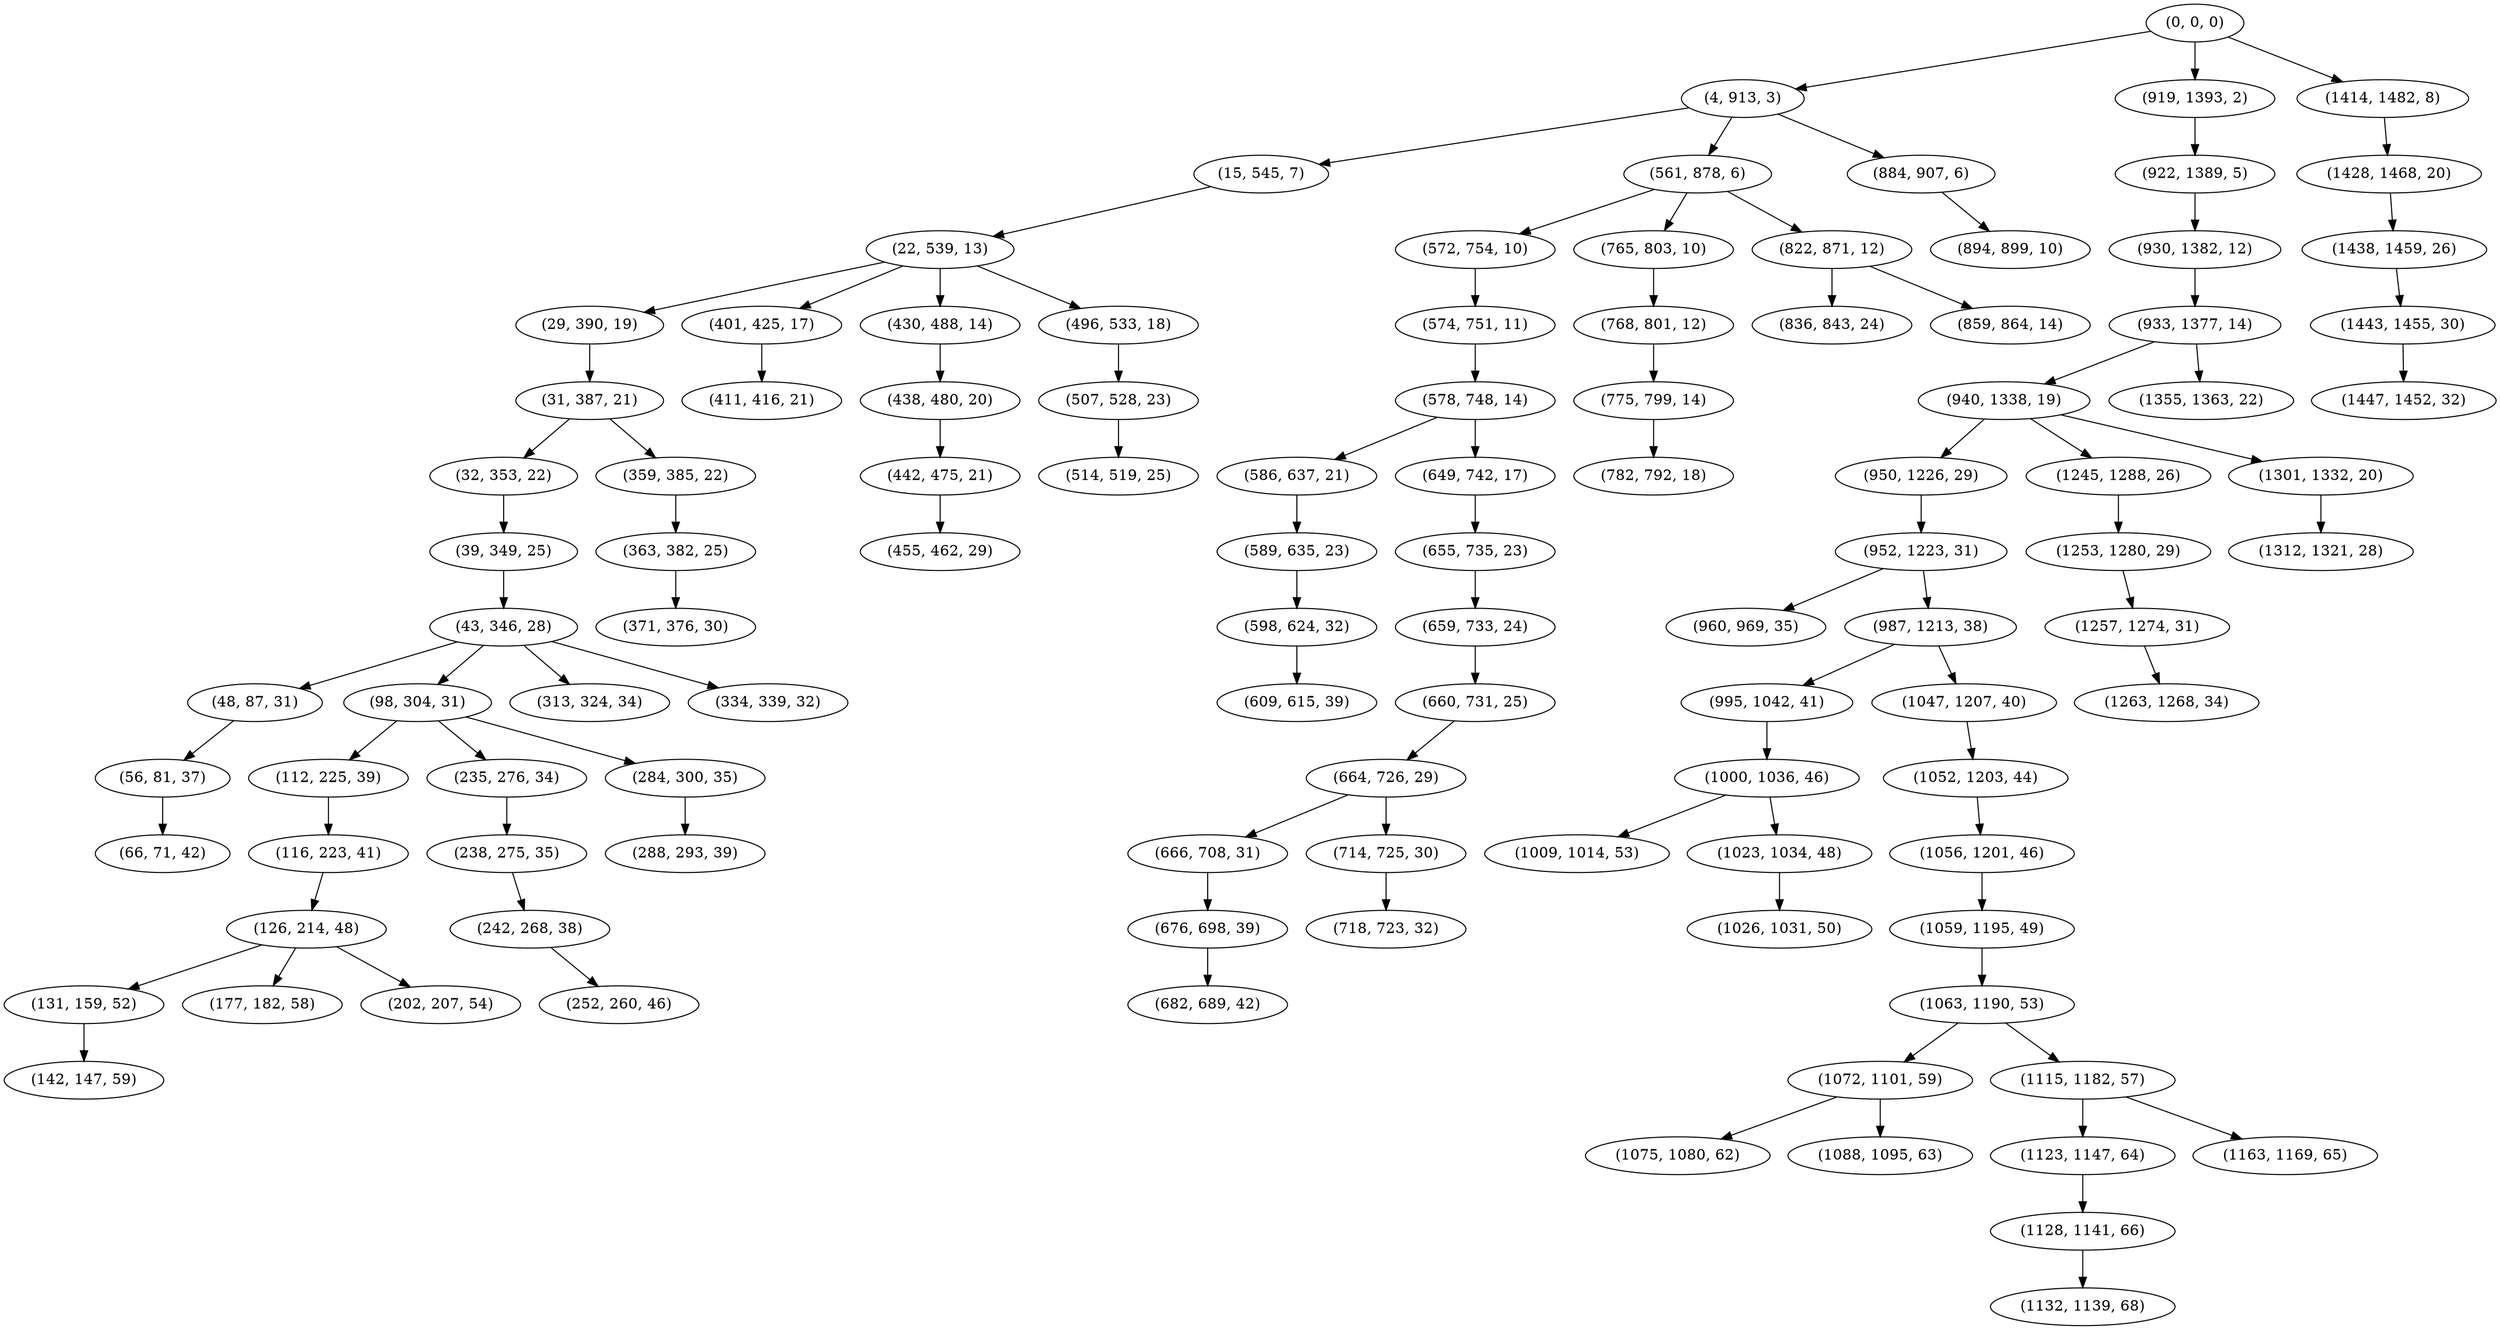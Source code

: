 digraph tree {
    "(0, 0, 0)";
    "(4, 913, 3)";
    "(15, 545, 7)";
    "(22, 539, 13)";
    "(29, 390, 19)";
    "(31, 387, 21)";
    "(32, 353, 22)";
    "(39, 349, 25)";
    "(43, 346, 28)";
    "(48, 87, 31)";
    "(56, 81, 37)";
    "(66, 71, 42)";
    "(98, 304, 31)";
    "(112, 225, 39)";
    "(116, 223, 41)";
    "(126, 214, 48)";
    "(131, 159, 52)";
    "(142, 147, 59)";
    "(177, 182, 58)";
    "(202, 207, 54)";
    "(235, 276, 34)";
    "(238, 275, 35)";
    "(242, 268, 38)";
    "(252, 260, 46)";
    "(284, 300, 35)";
    "(288, 293, 39)";
    "(313, 324, 34)";
    "(334, 339, 32)";
    "(359, 385, 22)";
    "(363, 382, 25)";
    "(371, 376, 30)";
    "(401, 425, 17)";
    "(411, 416, 21)";
    "(430, 488, 14)";
    "(438, 480, 20)";
    "(442, 475, 21)";
    "(455, 462, 29)";
    "(496, 533, 18)";
    "(507, 528, 23)";
    "(514, 519, 25)";
    "(561, 878, 6)";
    "(572, 754, 10)";
    "(574, 751, 11)";
    "(578, 748, 14)";
    "(586, 637, 21)";
    "(589, 635, 23)";
    "(598, 624, 32)";
    "(609, 615, 39)";
    "(649, 742, 17)";
    "(655, 735, 23)";
    "(659, 733, 24)";
    "(660, 731, 25)";
    "(664, 726, 29)";
    "(666, 708, 31)";
    "(676, 698, 39)";
    "(682, 689, 42)";
    "(714, 725, 30)";
    "(718, 723, 32)";
    "(765, 803, 10)";
    "(768, 801, 12)";
    "(775, 799, 14)";
    "(782, 792, 18)";
    "(822, 871, 12)";
    "(836, 843, 24)";
    "(859, 864, 14)";
    "(884, 907, 6)";
    "(894, 899, 10)";
    "(919, 1393, 2)";
    "(922, 1389, 5)";
    "(930, 1382, 12)";
    "(933, 1377, 14)";
    "(940, 1338, 19)";
    "(950, 1226, 29)";
    "(952, 1223, 31)";
    "(960, 969, 35)";
    "(987, 1213, 38)";
    "(995, 1042, 41)";
    "(1000, 1036, 46)";
    "(1009, 1014, 53)";
    "(1023, 1034, 48)";
    "(1026, 1031, 50)";
    "(1047, 1207, 40)";
    "(1052, 1203, 44)";
    "(1056, 1201, 46)";
    "(1059, 1195, 49)";
    "(1063, 1190, 53)";
    "(1072, 1101, 59)";
    "(1075, 1080, 62)";
    "(1088, 1095, 63)";
    "(1115, 1182, 57)";
    "(1123, 1147, 64)";
    "(1128, 1141, 66)";
    "(1132, 1139, 68)";
    "(1163, 1169, 65)";
    "(1245, 1288, 26)";
    "(1253, 1280, 29)";
    "(1257, 1274, 31)";
    "(1263, 1268, 34)";
    "(1301, 1332, 20)";
    "(1312, 1321, 28)";
    "(1355, 1363, 22)";
    "(1414, 1482, 8)";
    "(1428, 1468, 20)";
    "(1438, 1459, 26)";
    "(1443, 1455, 30)";
    "(1447, 1452, 32)";
    "(0, 0, 0)" -> "(4, 913, 3)";
    "(0, 0, 0)" -> "(919, 1393, 2)";
    "(0, 0, 0)" -> "(1414, 1482, 8)";
    "(4, 913, 3)" -> "(15, 545, 7)";
    "(4, 913, 3)" -> "(561, 878, 6)";
    "(4, 913, 3)" -> "(884, 907, 6)";
    "(15, 545, 7)" -> "(22, 539, 13)";
    "(22, 539, 13)" -> "(29, 390, 19)";
    "(22, 539, 13)" -> "(401, 425, 17)";
    "(22, 539, 13)" -> "(430, 488, 14)";
    "(22, 539, 13)" -> "(496, 533, 18)";
    "(29, 390, 19)" -> "(31, 387, 21)";
    "(31, 387, 21)" -> "(32, 353, 22)";
    "(31, 387, 21)" -> "(359, 385, 22)";
    "(32, 353, 22)" -> "(39, 349, 25)";
    "(39, 349, 25)" -> "(43, 346, 28)";
    "(43, 346, 28)" -> "(48, 87, 31)";
    "(43, 346, 28)" -> "(98, 304, 31)";
    "(43, 346, 28)" -> "(313, 324, 34)";
    "(43, 346, 28)" -> "(334, 339, 32)";
    "(48, 87, 31)" -> "(56, 81, 37)";
    "(56, 81, 37)" -> "(66, 71, 42)";
    "(98, 304, 31)" -> "(112, 225, 39)";
    "(98, 304, 31)" -> "(235, 276, 34)";
    "(98, 304, 31)" -> "(284, 300, 35)";
    "(112, 225, 39)" -> "(116, 223, 41)";
    "(116, 223, 41)" -> "(126, 214, 48)";
    "(126, 214, 48)" -> "(131, 159, 52)";
    "(126, 214, 48)" -> "(177, 182, 58)";
    "(126, 214, 48)" -> "(202, 207, 54)";
    "(131, 159, 52)" -> "(142, 147, 59)";
    "(235, 276, 34)" -> "(238, 275, 35)";
    "(238, 275, 35)" -> "(242, 268, 38)";
    "(242, 268, 38)" -> "(252, 260, 46)";
    "(284, 300, 35)" -> "(288, 293, 39)";
    "(359, 385, 22)" -> "(363, 382, 25)";
    "(363, 382, 25)" -> "(371, 376, 30)";
    "(401, 425, 17)" -> "(411, 416, 21)";
    "(430, 488, 14)" -> "(438, 480, 20)";
    "(438, 480, 20)" -> "(442, 475, 21)";
    "(442, 475, 21)" -> "(455, 462, 29)";
    "(496, 533, 18)" -> "(507, 528, 23)";
    "(507, 528, 23)" -> "(514, 519, 25)";
    "(561, 878, 6)" -> "(572, 754, 10)";
    "(561, 878, 6)" -> "(765, 803, 10)";
    "(561, 878, 6)" -> "(822, 871, 12)";
    "(572, 754, 10)" -> "(574, 751, 11)";
    "(574, 751, 11)" -> "(578, 748, 14)";
    "(578, 748, 14)" -> "(586, 637, 21)";
    "(578, 748, 14)" -> "(649, 742, 17)";
    "(586, 637, 21)" -> "(589, 635, 23)";
    "(589, 635, 23)" -> "(598, 624, 32)";
    "(598, 624, 32)" -> "(609, 615, 39)";
    "(649, 742, 17)" -> "(655, 735, 23)";
    "(655, 735, 23)" -> "(659, 733, 24)";
    "(659, 733, 24)" -> "(660, 731, 25)";
    "(660, 731, 25)" -> "(664, 726, 29)";
    "(664, 726, 29)" -> "(666, 708, 31)";
    "(664, 726, 29)" -> "(714, 725, 30)";
    "(666, 708, 31)" -> "(676, 698, 39)";
    "(676, 698, 39)" -> "(682, 689, 42)";
    "(714, 725, 30)" -> "(718, 723, 32)";
    "(765, 803, 10)" -> "(768, 801, 12)";
    "(768, 801, 12)" -> "(775, 799, 14)";
    "(775, 799, 14)" -> "(782, 792, 18)";
    "(822, 871, 12)" -> "(836, 843, 24)";
    "(822, 871, 12)" -> "(859, 864, 14)";
    "(884, 907, 6)" -> "(894, 899, 10)";
    "(919, 1393, 2)" -> "(922, 1389, 5)";
    "(922, 1389, 5)" -> "(930, 1382, 12)";
    "(930, 1382, 12)" -> "(933, 1377, 14)";
    "(933, 1377, 14)" -> "(940, 1338, 19)";
    "(933, 1377, 14)" -> "(1355, 1363, 22)";
    "(940, 1338, 19)" -> "(950, 1226, 29)";
    "(940, 1338, 19)" -> "(1245, 1288, 26)";
    "(940, 1338, 19)" -> "(1301, 1332, 20)";
    "(950, 1226, 29)" -> "(952, 1223, 31)";
    "(952, 1223, 31)" -> "(960, 969, 35)";
    "(952, 1223, 31)" -> "(987, 1213, 38)";
    "(987, 1213, 38)" -> "(995, 1042, 41)";
    "(987, 1213, 38)" -> "(1047, 1207, 40)";
    "(995, 1042, 41)" -> "(1000, 1036, 46)";
    "(1000, 1036, 46)" -> "(1009, 1014, 53)";
    "(1000, 1036, 46)" -> "(1023, 1034, 48)";
    "(1023, 1034, 48)" -> "(1026, 1031, 50)";
    "(1047, 1207, 40)" -> "(1052, 1203, 44)";
    "(1052, 1203, 44)" -> "(1056, 1201, 46)";
    "(1056, 1201, 46)" -> "(1059, 1195, 49)";
    "(1059, 1195, 49)" -> "(1063, 1190, 53)";
    "(1063, 1190, 53)" -> "(1072, 1101, 59)";
    "(1063, 1190, 53)" -> "(1115, 1182, 57)";
    "(1072, 1101, 59)" -> "(1075, 1080, 62)";
    "(1072, 1101, 59)" -> "(1088, 1095, 63)";
    "(1115, 1182, 57)" -> "(1123, 1147, 64)";
    "(1115, 1182, 57)" -> "(1163, 1169, 65)";
    "(1123, 1147, 64)" -> "(1128, 1141, 66)";
    "(1128, 1141, 66)" -> "(1132, 1139, 68)";
    "(1245, 1288, 26)" -> "(1253, 1280, 29)";
    "(1253, 1280, 29)" -> "(1257, 1274, 31)";
    "(1257, 1274, 31)" -> "(1263, 1268, 34)";
    "(1301, 1332, 20)" -> "(1312, 1321, 28)";
    "(1414, 1482, 8)" -> "(1428, 1468, 20)";
    "(1428, 1468, 20)" -> "(1438, 1459, 26)";
    "(1438, 1459, 26)" -> "(1443, 1455, 30)";
    "(1443, 1455, 30)" -> "(1447, 1452, 32)";
}
